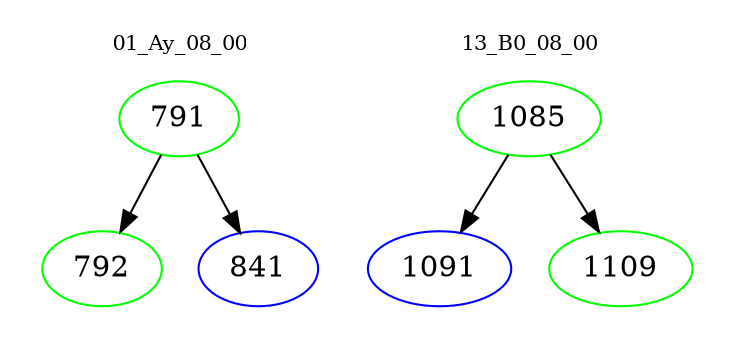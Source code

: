 digraph{
subgraph cluster_0 {
color = white
label = "01_Ay_08_00";
fontsize=10;
T0_791 [label="791", color="green"]
T0_791 -> T0_792 [color="black"]
T0_792 [label="792", color="green"]
T0_791 -> T0_841 [color="black"]
T0_841 [label="841", color="blue"]
}
subgraph cluster_1 {
color = white
label = "13_B0_08_00";
fontsize=10;
T1_1085 [label="1085", color="green"]
T1_1085 -> T1_1091 [color="black"]
T1_1091 [label="1091", color="blue"]
T1_1085 -> T1_1109 [color="black"]
T1_1109 [label="1109", color="green"]
}
}
